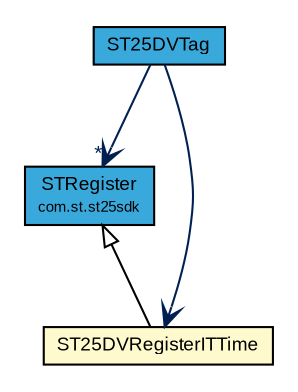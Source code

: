 #!/usr/local/bin/dot
#
# Class diagram 
# Generated by UMLGraph version R5_7_2-3-gee82a7 (http://www.umlgraph.org/)
#

digraph G {
	edge [fontname="arial",fontsize=10,labelfontname="arial",labelfontsize=10];
	node [fontname="arial",fontsize=10,shape=plaintext];
	nodesep=0.25;
	ranksep=0.5;
	// com.st.st25sdk.STRegister
	c30719 [label=<<table title="com.st.st25sdk.STRegister" border="0" cellborder="1" cellspacing="0" cellpadding="2" port="p" bgcolor="#39a9dc" href="../../STRegister.html">
		<tr><td><table border="0" cellspacing="0" cellpadding="1">
<tr><td align="center" balign="center"> STRegister </td></tr>
<tr><td align="center" balign="center"><font point-size="7.0"> com.st.st25sdk </font></td></tr>
		</table></td></tr>
		</table>>, URL="../../STRegister.html", fontname="arial", fontcolor="black", fontsize=9.0];
	// com.st.st25sdk.type5.st25dv.ST25DVTag
	c30908 [label=<<table title="com.st.st25sdk.type5.st25dv.ST25DVTag" border="0" cellborder="1" cellspacing="0" cellpadding="2" port="p" bgcolor="#39a9dc" href="./ST25DVTag.html">
		<tr><td><table border="0" cellspacing="0" cellpadding="1">
<tr><td align="center" balign="center"> ST25DVTag </td></tr>
		</table></td></tr>
		</table>>, URL="./ST25DVTag.html", fontname="arial", fontcolor="black", fontsize=9.0];
	// com.st.st25sdk.type5.st25dv.ST25DVRegisterITTime
	c30921 [label=<<table title="com.st.st25sdk.type5.st25dv.ST25DVRegisterITTime" border="0" cellborder="1" cellspacing="0" cellpadding="2" port="p" bgcolor="lemonChiffon" href="./ST25DVRegisterITTime.html">
		<tr><td><table border="0" cellspacing="0" cellpadding="1">
<tr><td align="center" balign="center"> ST25DVRegisterITTime </td></tr>
		</table></td></tr>
		</table>>, URL="./ST25DVRegisterITTime.html", fontname="arial", fontcolor="black", fontsize=9.0];
	//com.st.st25sdk.type5.st25dv.ST25DVRegisterITTime extends com.st.st25sdk.STRegister
	c30719:p -> c30921:p [dir=back,arrowtail=empty];
	// com.st.st25sdk.type5.st25dv.ST25DVTag NAVASSOC com.st.st25sdk.STRegister
	c30908:p -> c30719:p [taillabel="", label="", headlabel="*", fontname="arial", fontcolor="#002052", fontsize=10.0, color="#002052", arrowhead=open];
	// com.st.st25sdk.type5.st25dv.ST25DVTag NAVASSOC com.st.st25sdk.type5.st25dv.ST25DVRegisterITTime
	c30908:p -> c30921:p [taillabel="", label="", headlabel="", fontname="arial", fontcolor="#002052", fontsize=10.0, color="#002052", arrowhead=open];
}

